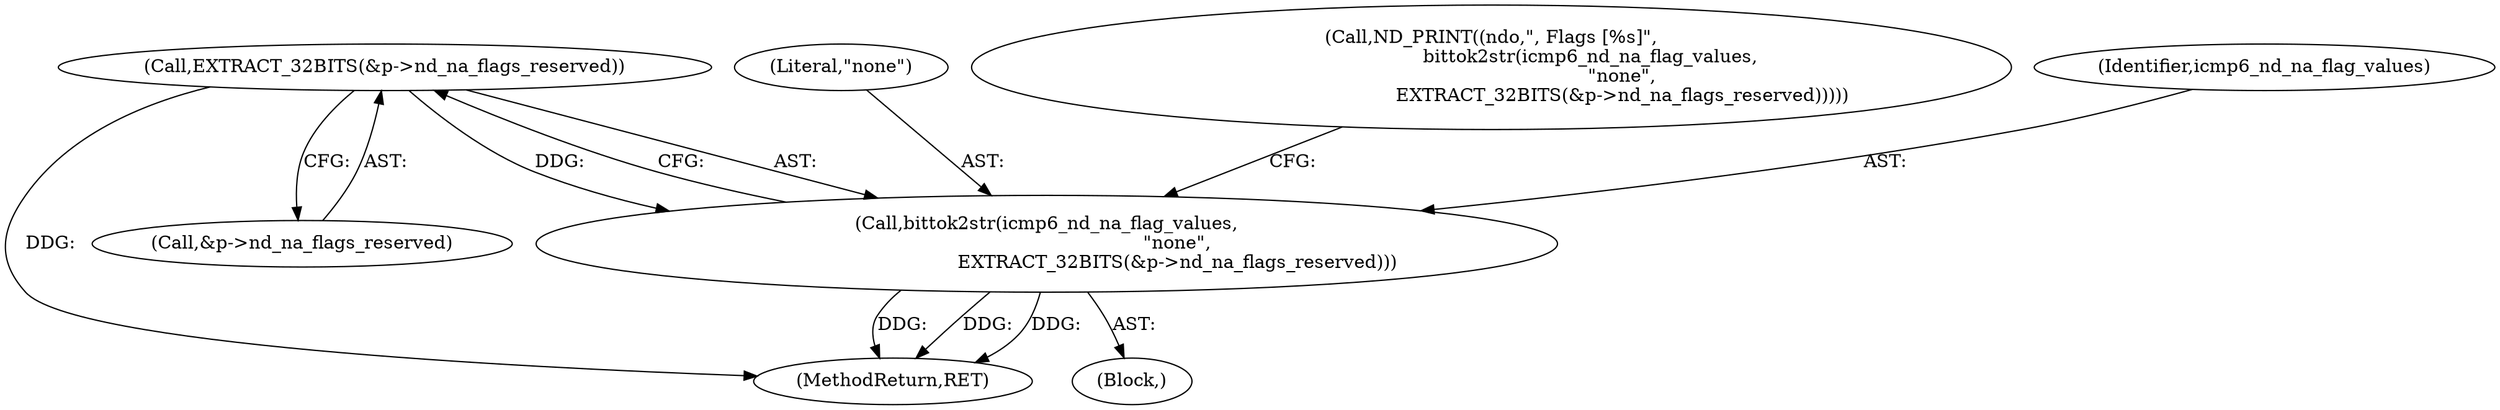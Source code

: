 digraph "0_tcpdump_d7505276842e85bfd067fa21cdb32b8a2dc3c5e4_1@pointer" {
"1000712" [label="(Call,EXTRACT_32BITS(&p->nd_na_flags_reserved))"];
"1000709" [label="(Call,bittok2str(icmp6_nd_na_flag_values,\n                                             \"none\",\n                                             EXTRACT_32BITS(&p->nd_na_flags_reserved)))"];
"1000707" [label="(Block,)"];
"1000711" [label="(Literal,\"none\")"];
"1000704" [label="(Call,ND_PRINT((ndo,\", Flags [%s]\",\n                                  bittok2str(icmp6_nd_na_flag_values,\n                                             \"none\",\n                                             EXTRACT_32BITS(&p->nd_na_flags_reserved)))))"];
"1000710" [label="(Identifier,icmp6_nd_na_flag_values)"];
"1000712" [label="(Call,EXTRACT_32BITS(&p->nd_na_flags_reserved))"];
"1000709" [label="(Call,bittok2str(icmp6_nd_na_flag_values,\n                                             \"none\",\n                                             EXTRACT_32BITS(&p->nd_na_flags_reserved)))"];
"1000713" [label="(Call,&p->nd_na_flags_reserved)"];
"1001018" [label="(MethodReturn,RET)"];
"1000712" -> "1000709"  [label="AST: "];
"1000712" -> "1000713"  [label="CFG: "];
"1000713" -> "1000712"  [label="AST: "];
"1000709" -> "1000712"  [label="CFG: "];
"1000712" -> "1001018"  [label="DDG: "];
"1000712" -> "1000709"  [label="DDG: "];
"1000709" -> "1000707"  [label="AST: "];
"1000710" -> "1000709"  [label="AST: "];
"1000711" -> "1000709"  [label="AST: "];
"1000704" -> "1000709"  [label="CFG: "];
"1000709" -> "1001018"  [label="DDG: "];
"1000709" -> "1001018"  [label="DDG: "];
"1000709" -> "1001018"  [label="DDG: "];
}
